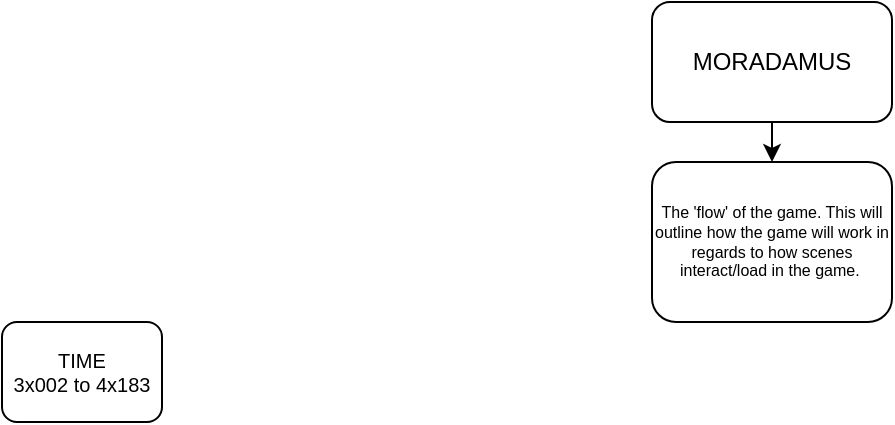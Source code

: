 <mxfile version="23.1.5" type="device">
  <diagram name="Page-1" id="3X3pygdpsilII0r-ysx2">
    <mxGraphModel dx="928" dy="555" grid="1" gridSize="10" guides="1" tooltips="1" connect="1" arrows="1" fold="1" page="1" pageScale="1" pageWidth="850" pageHeight="1100" math="0" shadow="0">
      <root>
        <mxCell id="0" />
        <mxCell id="1" parent="0" />
        <mxCell id="w177F1aiuArtJO28V5eH-3" style="edgeStyle=orthogonalEdgeStyle;rounded=0;orthogonalLoop=1;jettySize=auto;html=1;exitX=0.5;exitY=1;exitDx=0;exitDy=0;entryX=0.5;entryY=0;entryDx=0;entryDy=0;" edge="1" parent="1" source="w177F1aiuArtJO28V5eH-1" target="w177F1aiuArtJO28V5eH-2">
          <mxGeometry relative="1" as="geometry" />
        </mxCell>
        <mxCell id="w177F1aiuArtJO28V5eH-1" value="MORADAMUS" style="rounded=1;whiteSpace=wrap;html=1;" vertex="1" parent="1">
          <mxGeometry x="365" y="40" width="120" height="60" as="geometry" />
        </mxCell>
        <mxCell id="w177F1aiuArtJO28V5eH-2" value="The &#39;flow&#39; of the game. This will outline how the game will work in regards to how scenes interact/load in the game.&amp;nbsp;" style="rounded=1;whiteSpace=wrap;html=1;fontSize=8;" vertex="1" parent="1">
          <mxGeometry x="365" y="120" width="120" height="80" as="geometry" />
        </mxCell>
        <mxCell id="w177F1aiuArtJO28V5eH-4" value="TIME&lt;br&gt;3x002 to 4x183" style="rounded=1;whiteSpace=wrap;html=1;fontSize=10;" vertex="1" parent="1">
          <mxGeometry x="40" y="200" width="80" height="50" as="geometry" />
        </mxCell>
      </root>
    </mxGraphModel>
  </diagram>
</mxfile>
